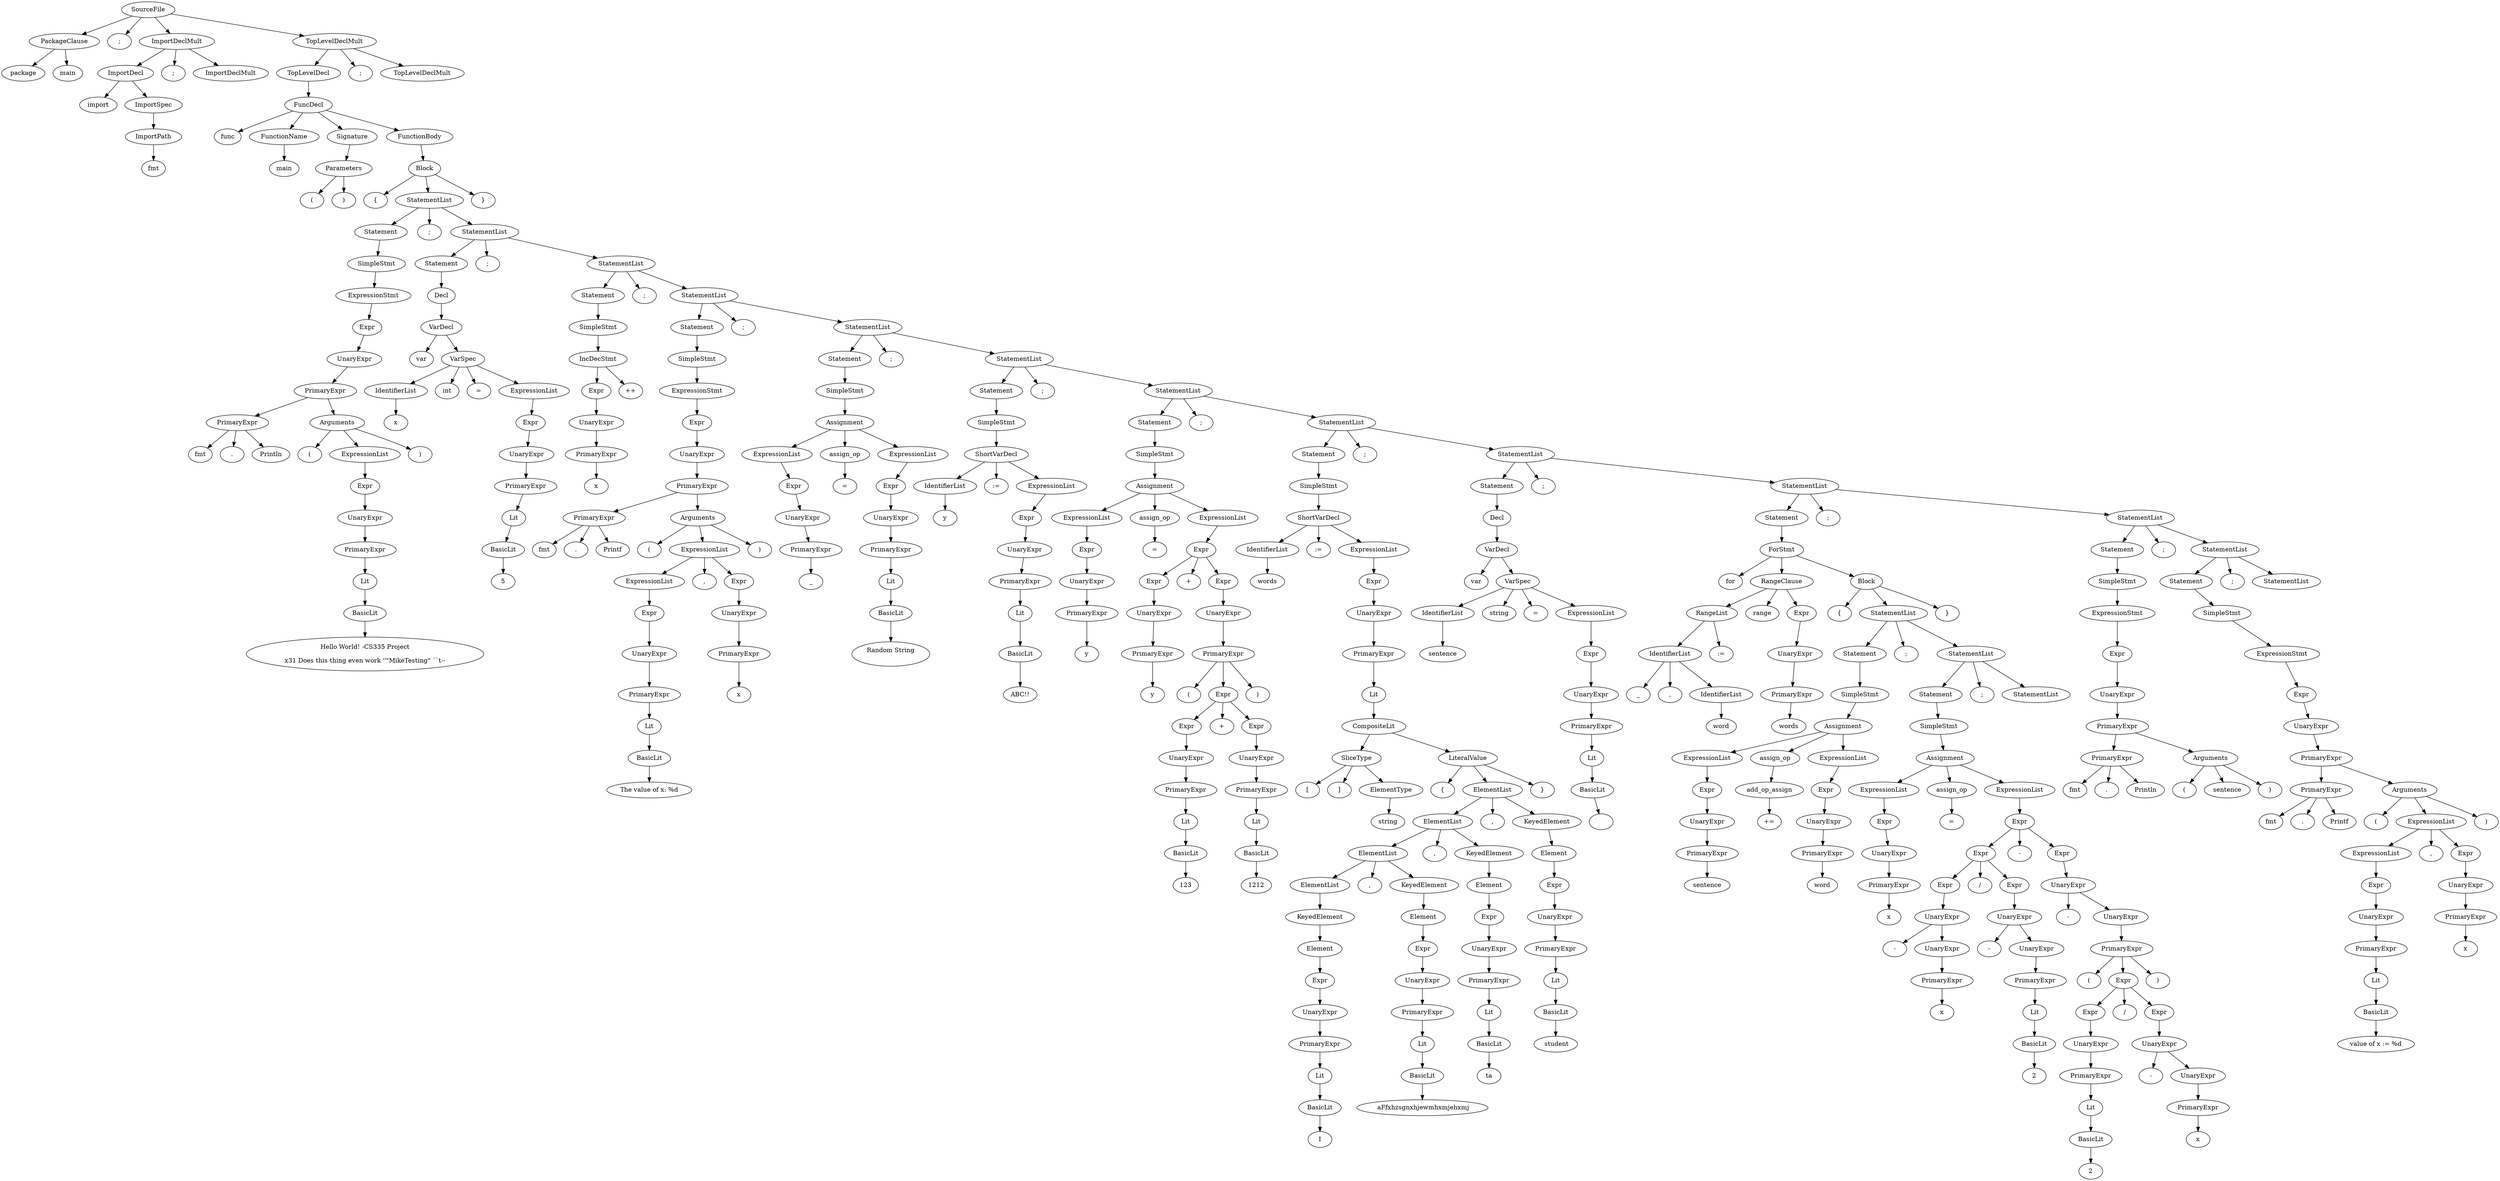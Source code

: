 digraph ParseTree {
0[label="SourceFile"]; 1[label="PackageClause"]; 0->1 ;
1[label="PackageClause"]; 2[label="package"]; 1->2 ;
1[label="PackageClause"]; 3[label="main"]; 1->3 ;
0[label="SourceFile"]; 4[label=";"]; 0->4 ;
0[label="SourceFile"]; 5[label="ImportDeclMult"]; 0->5 ;
5[label="ImportDeclMult"]; 6[label="ImportDecl"]; 5->6 ;
6[label="ImportDecl"]; 7[label="import"]; 6->7 ;
6[label="ImportDecl"]; 8[label="ImportSpec"]; 6->8 ;
8[label="ImportSpec"]; 9[label="ImportPath"]; 8->9 ;
9[label="ImportPath"]; 10[label="fmt"]; 9->10 ;
5[label="ImportDeclMult"]; 11[label=";"]; 5->11 ;
5[label="ImportDeclMult"]; 12[label="ImportDeclMult"]; 5->12 ;
0[label="SourceFile"]; 13[label="TopLevelDeclMult"]; 0->13 ;
13[label="TopLevelDeclMult"]; 14[label="TopLevelDecl"]; 13->14 ;
14[label="TopLevelDecl"]; 15[label="FuncDecl"]; 14->15 ;
15[label="FuncDecl"]; 16[label="func"]; 15->16 ;
15[label="FuncDecl"]; 17[label="FunctionName"]; 15->17 ;
17[label="FunctionName"]; 18[label="main"]; 17->18 ;
15[label="FuncDecl"]; 19[label="Signature"]; 15->19 ;
19[label="Signature"]; 20[label="Parameters"]; 19->20 ;
20[label="Parameters"]; 21[label="("]; 20->21 ;
20[label="Parameters"]; 22[label=")"]; 20->22 ;
15[label="FuncDecl"]; 23[label="FunctionBody"]; 15->23 ;
23[label="FunctionBody"]; 24[label="Block"]; 23->24 ;
24[label="Block"]; 25[label="{"]; 24->25 ;
24[label="Block"]; 26[label="StatementList"]; 24->26 ;
26[label="StatementList"]; 27[label="Statement"]; 26->27 ;
27[label="Statement"]; 28[label="SimpleStmt"]; 27->28 ;
28[label="SimpleStmt"]; 29[label="ExpressionStmt"]; 28->29 ;
29[label="ExpressionStmt"]; 30[label="Expr"]; 29->30 ;
30[label="Expr"]; 31[label="UnaryExpr"]; 30->31 ;
31[label="UnaryExpr"]; 32[label="PrimaryExpr"]; 31->32 ;
32[label="PrimaryExpr"]; 33[label="PrimaryExpr"]; 32->33 ;
33[label="PrimaryExpr"]; 34[label="fmt"]; 33->34 ;
33[label="PrimaryExpr"]; 35[label="."]; 33->35 ;
33[label="PrimaryExpr"]; 36[label="Println"]; 33->36 ;
32[label="PrimaryExpr"]; 37[label="Arguments"]; 32->37 ;
37[label="Arguments"]; 38[label="("]; 37->38 ;
37[label="Arguments"]; 39[label="ExpressionList"]; 37->39 ;
39[label="ExpressionList"]; 40[label="Expr"]; 39->40 ;
40[label="Expr"]; 41[label="UnaryExpr"]; 40->41 ;
41[label="UnaryExpr"]; 42[label="PrimaryExpr"]; 41->42 ;
42[label="PrimaryExpr"]; 43[label="Lit"]; 42->43 ;
43[label="Lit"]; 44[label="BasicLit"]; 43->44 ;
44[label="BasicLit"]; 45[label="Hello World! -CS335 Project\n\n\x31 Does this thing even work ''\"MikeTesting\" ``\t--"]; 44->45 ;
37[label="Arguments"]; 46[label=")"]; 37->46 ;
26[label="StatementList"]; 47[label=";"]; 26->47 ;
26[label="StatementList"]; 48[label="StatementList"]; 26->48 ;
48[label="StatementList"]; 49[label="Statement"]; 48->49 ;
49[label="Statement"]; 50[label="Decl"]; 49->50 ;
50[label="Decl"]; 51[label="VarDecl"]; 50->51 ;
51[label="VarDecl"]; 52[label="var"]; 51->52 ;
51[label="VarDecl"]; 53[label="VarSpec"]; 51->53 ;
53[label="VarSpec"]; 54[label="IdentifierList"]; 53->54 ;
54[label="IdentifierList"]; 55[label="x"]; 54->55 ;
53[label="VarSpec"]; 56[label="int"]; 53->56 ;
53[label="VarSpec"]; 57[label="="]; 53->57 ;
53[label="VarSpec"]; 58[label="ExpressionList"]; 53->58 ;
58[label="ExpressionList"]; 59[label="Expr"]; 58->59 ;
59[label="Expr"]; 60[label="UnaryExpr"]; 59->60 ;
60[label="UnaryExpr"]; 61[label="PrimaryExpr"]; 60->61 ;
61[label="PrimaryExpr"]; 62[label="Lit"]; 61->62 ;
62[label="Lit"]; 63[label="BasicLit"]; 62->63 ;
63[label="BasicLit"]; 64[label="5"]; 63->64 ;
48[label="StatementList"]; 65[label=";"]; 48->65 ;
48[label="StatementList"]; 66[label="StatementList"]; 48->66 ;
66[label="StatementList"]; 67[label="Statement"]; 66->67 ;
67[label="Statement"]; 68[label="SimpleStmt"]; 67->68 ;
68[label="SimpleStmt"]; 69[label="IncDecStmt"]; 68->69 ;
69[label="IncDecStmt"]; 70[label="Expr"]; 69->70 ;
70[label="Expr"]; 71[label="UnaryExpr"]; 70->71 ;
71[label="UnaryExpr"]; 72[label="PrimaryExpr"]; 71->72 ;
72[label="PrimaryExpr"]; 73[label="x"]; 72->73 ;
69[label="IncDecStmt"]; 74[label="++"]; 69->74 ;
66[label="StatementList"]; 75[label=";"]; 66->75 ;
66[label="StatementList"]; 76[label="StatementList"]; 66->76 ;
76[label="StatementList"]; 77[label="Statement"]; 76->77 ;
77[label="Statement"]; 78[label="SimpleStmt"]; 77->78 ;
78[label="SimpleStmt"]; 79[label="ExpressionStmt"]; 78->79 ;
79[label="ExpressionStmt"]; 80[label="Expr"]; 79->80 ;
80[label="Expr"]; 81[label="UnaryExpr"]; 80->81 ;
81[label="UnaryExpr"]; 82[label="PrimaryExpr"]; 81->82 ;
82[label="PrimaryExpr"]; 83[label="PrimaryExpr"]; 82->83 ;
83[label="PrimaryExpr"]; 84[label="fmt"]; 83->84 ;
83[label="PrimaryExpr"]; 85[label="."]; 83->85 ;
83[label="PrimaryExpr"]; 86[label="Printf"]; 83->86 ;
82[label="PrimaryExpr"]; 87[label="Arguments"]; 82->87 ;
87[label="Arguments"]; 88[label="("]; 87->88 ;
87[label="Arguments"]; 89[label="ExpressionList"]; 87->89 ;
89[label="ExpressionList"]; 90[label="ExpressionList"]; 89->90 ;
90[label="ExpressionList"]; 91[label="Expr"]; 90->91 ;
91[label="Expr"]; 92[label="UnaryExpr"]; 91->92 ;
92[label="UnaryExpr"]; 93[label="PrimaryExpr"]; 92->93 ;
93[label="PrimaryExpr"]; 94[label="Lit"]; 93->94 ;
94[label="Lit"]; 95[label="BasicLit"]; 94->95 ;
95[label="BasicLit"]; 96[label="The value of x: %d\n"]; 95->96 ;
89[label="ExpressionList"]; 97[label=","]; 89->97 ;
89[label="ExpressionList"]; 98[label="Expr"]; 89->98 ;
98[label="Expr"]; 99[label="UnaryExpr"]; 98->99 ;
99[label="UnaryExpr"]; 100[label="PrimaryExpr"]; 99->100 ;
100[label="PrimaryExpr"]; 101[label="x"]; 100->101 ;
87[label="Arguments"]; 102[label=")"]; 87->102 ;
76[label="StatementList"]; 103[label=";"]; 76->103 ;
76[label="StatementList"]; 104[label="StatementList"]; 76->104 ;
104[label="StatementList"]; 105[label="Statement"]; 104->105 ;
105[label="Statement"]; 106[label="SimpleStmt"]; 105->106 ;
106[label="SimpleStmt"]; 107[label="Assignment"]; 106->107 ;
107[label="Assignment"]; 108[label="ExpressionList"]; 107->108 ;
108[label="ExpressionList"]; 109[label="Expr"]; 108->109 ;
109[label="Expr"]; 110[label="UnaryExpr"]; 109->110 ;
110[label="UnaryExpr"]; 111[label="PrimaryExpr"]; 110->111 ;
111[label="PrimaryExpr"]; 112[label="_"]; 111->112 ;
107[label="Assignment"]; 113[label="assign_op"]; 107->113 ;
113[label="assign_op"]; 114[label="="]; 113->114 ;
107[label="Assignment"]; 115[label="ExpressionList"]; 107->115 ;
115[label="ExpressionList"]; 116[label="Expr"]; 115->116 ;
116[label="Expr"]; 117[label="UnaryExpr"]; 116->117 ;
117[label="UnaryExpr"]; 118[label="PrimaryExpr"]; 117->118 ;
118[label="PrimaryExpr"]; 119[label="Lit"]; 118->119 ;
119[label="Lit"]; 120[label="BasicLit"]; 119->120 ;
120[label="BasicLit"]; 121[label="Random String\n\n"]; 120->121 ;
104[label="StatementList"]; 122[label=";"]; 104->122 ;
104[label="StatementList"]; 123[label="StatementList"]; 104->123 ;
123[label="StatementList"]; 124[label="Statement"]; 123->124 ;
124[label="Statement"]; 125[label="SimpleStmt"]; 124->125 ;
125[label="SimpleStmt"]; 126[label="ShortVarDecl"]; 125->126 ;
126[label="ShortVarDecl"]; 127[label="IdentifierList"]; 126->127 ;
127[label="IdentifierList"]; 128[label="y"]; 127->128 ;
126[label="ShortVarDecl"]; 129[label=":="]; 126->129 ;
126[label="ShortVarDecl"]; 130[label="ExpressionList"]; 126->130 ;
130[label="ExpressionList"]; 131[label="Expr"]; 130->131 ;
131[label="Expr"]; 132[label="UnaryExpr"]; 131->132 ;
132[label="UnaryExpr"]; 133[label="PrimaryExpr"]; 132->133 ;
133[label="PrimaryExpr"]; 134[label="Lit"]; 133->134 ;
134[label="Lit"]; 135[label="BasicLit"]; 134->135 ;
135[label="BasicLit"]; 136[label="ABC!!"]; 135->136 ;
123[label="StatementList"]; 137[label=";"]; 123->137 ;
123[label="StatementList"]; 138[label="StatementList"]; 123->138 ;
138[label="StatementList"]; 139[label="Statement"]; 138->139 ;
139[label="Statement"]; 140[label="SimpleStmt"]; 139->140 ;
140[label="SimpleStmt"]; 141[label="Assignment"]; 140->141 ;
141[label="Assignment"]; 142[label="ExpressionList"]; 141->142 ;
142[label="ExpressionList"]; 143[label="Expr"]; 142->143 ;
143[label="Expr"]; 144[label="UnaryExpr"]; 143->144 ;
144[label="UnaryExpr"]; 145[label="PrimaryExpr"]; 144->145 ;
145[label="PrimaryExpr"]; 146[label="y"]; 145->146 ;
141[label="Assignment"]; 147[label="assign_op"]; 141->147 ;
147[label="assign_op"]; 148[label="="]; 147->148 ;
141[label="Assignment"]; 149[label="ExpressionList"]; 141->149 ;
149[label="ExpressionList"]; 150[label="Expr"]; 149->150 ;
150[label="Expr"]; 151[label="Expr"]; 150->151 ;
151[label="Expr"]; 152[label="UnaryExpr"]; 151->152 ;
152[label="UnaryExpr"]; 153[label="PrimaryExpr"]; 152->153 ;
153[label="PrimaryExpr"]; 154[label="y"]; 153->154 ;
150[label="Expr"]; 155[label="+"]; 150->155 ;
150[label="Expr"]; 156[label="Expr"]; 150->156 ;
156[label="Expr"]; 157[label="UnaryExpr"]; 156->157 ;
157[label="UnaryExpr"]; 158[label="PrimaryExpr"]; 157->158 ;
158[label="PrimaryExpr"]; 159[label="("]; 158->159 ;
158[label="PrimaryExpr"]; 160[label="Expr"]; 158->160 ;
160[label="Expr"]; 161[label="Expr"]; 160->161 ;
161[label="Expr"]; 162[label="UnaryExpr"]; 161->162 ;
162[label="UnaryExpr"]; 163[label="PrimaryExpr"]; 162->163 ;
163[label="PrimaryExpr"]; 164[label="Lit"]; 163->164 ;
164[label="Lit"]; 165[label="BasicLit"]; 164->165 ;
165[label="BasicLit"]; 166[label="123"]; 165->166 ;
160[label="Expr"]; 167[label="+"]; 160->167 ;
160[label="Expr"]; 168[label="Expr"]; 160->168 ;
168[label="Expr"]; 169[label="UnaryExpr"]; 168->169 ;
169[label="UnaryExpr"]; 170[label="PrimaryExpr"]; 169->170 ;
170[label="PrimaryExpr"]; 171[label="Lit"]; 170->171 ;
171[label="Lit"]; 172[label="BasicLit"]; 171->172 ;
172[label="BasicLit"]; 173[label="1212"]; 172->173 ;
158[label="PrimaryExpr"]; 174[label=")"]; 158->174 ;
138[label="StatementList"]; 175[label=";"]; 138->175 ;
138[label="StatementList"]; 176[label="StatementList"]; 138->176 ;
176[label="StatementList"]; 177[label="Statement"]; 176->177 ;
177[label="Statement"]; 178[label="SimpleStmt"]; 177->178 ;
178[label="SimpleStmt"]; 179[label="ShortVarDecl"]; 178->179 ;
179[label="ShortVarDecl"]; 180[label="IdentifierList"]; 179->180 ;
180[label="IdentifierList"]; 181[label="words"]; 180->181 ;
179[label="ShortVarDecl"]; 182[label=":="]; 179->182 ;
179[label="ShortVarDecl"]; 183[label="ExpressionList"]; 179->183 ;
183[label="ExpressionList"]; 184[label="Expr"]; 183->184 ;
184[label="Expr"]; 185[label="UnaryExpr"]; 184->185 ;
185[label="UnaryExpr"]; 186[label="PrimaryExpr"]; 185->186 ;
186[label="PrimaryExpr"]; 187[label="Lit"]; 186->187 ;
187[label="Lit"]; 188[label="CompositeLit"]; 187->188 ;
188[label="CompositeLit"]; 189[label="SliceType"]; 188->189 ;
189[label="SliceType"]; 190[label="["]; 189->190 ;
189[label="SliceType"]; 191[label="]"]; 189->191 ;
189[label="SliceType"]; 192[label="ElementType"]; 189->192 ;
192[label="ElementType"]; 193[label="string"]; 192->193 ;
188[label="CompositeLit"]; 194[label="LiteralValue"]; 188->194 ;
194[label="LiteralValue"]; 195[label="{"]; 194->195 ;
194[label="LiteralValue"]; 196[label="ElementList"]; 194->196 ;
196[label="ElementList"]; 197[label="ElementList"]; 196->197 ;
197[label="ElementList"]; 198[label="ElementList"]; 197->198 ;
198[label="ElementList"]; 199[label="ElementList"]; 198->199 ;
199[label="ElementList"]; 200[label="KeyedElement"]; 199->200 ;
200[label="KeyedElement"]; 201[label="Element"]; 200->201 ;
201[label="Element"]; 202[label="Expr"]; 201->202 ;
202[label="Expr"]; 203[label="UnaryExpr"]; 202->203 ;
203[label="UnaryExpr"]; 204[label="PrimaryExpr"]; 203->204 ;
204[label="PrimaryExpr"]; 205[label="Lit"]; 204->205 ;
205[label="Lit"]; 206[label="BasicLit"]; 205->206 ;
206[label="BasicLit"]; 207[label="I"]; 206->207 ;
198[label="ElementList"]; 208[label=","]; 198->208 ;
198[label="ElementList"]; 209[label="KeyedElement"]; 198->209 ;
209[label="KeyedElement"]; 210[label="Element"]; 209->210 ;
210[label="Element"]; 211[label="Expr"]; 210->211 ;
211[label="Expr"]; 212[label="UnaryExpr"]; 211->212 ;
212[label="UnaryExpr"]; 213[label="PrimaryExpr"]; 212->213 ;
213[label="PrimaryExpr"]; 214[label="Lit"]; 213->214 ;
214[label="Lit"]; 215[label="BasicLit"]; 214->215 ;
215[label="BasicLit"]; 216[label=" aFfxhzsgnxhjewmhxmjehxmj"]; 215->216 ;
197[label="ElementList"]; 217[label=","]; 197->217 ;
197[label="ElementList"]; 218[label="KeyedElement"]; 197->218 ;
218[label="KeyedElement"]; 219[label="Element"]; 218->219 ;
219[label="Element"]; 220[label="Expr"]; 219->220 ;
220[label="Expr"]; 221[label="UnaryExpr"]; 220->221 ;
221[label="UnaryExpr"]; 222[label="PrimaryExpr"]; 221->222 ;
222[label="PrimaryExpr"]; 223[label="Lit"]; 222->223 ;
223[label="Lit"]; 224[label="BasicLit"]; 223->224 ;
224[label="BasicLit"]; 225[label="\ta"]; 224->225 ;
196[label="ElementList"]; 226[label=","]; 196->226 ;
196[label="ElementList"]; 227[label="KeyedElement"]; 196->227 ;
227[label="KeyedElement"]; 228[label="Element"]; 227->228 ;
228[label="Element"]; 229[label="Expr"]; 228->229 ;
229[label="Expr"]; 230[label="UnaryExpr"]; 229->230 ;
230[label="UnaryExpr"]; 231[label="PrimaryExpr"]; 230->231 ;
231[label="PrimaryExpr"]; 232[label="Lit"]; 231->232 ;
232[label="Lit"]; 233[label="BasicLit"]; 232->233 ;
233[label="BasicLit"]; 234[label=" student"]; 233->234 ;
194[label="LiteralValue"]; 235[label="}"]; 194->235 ;
176[label="StatementList"]; 236[label=";"]; 176->236 ;
176[label="StatementList"]; 237[label="StatementList"]; 176->237 ;
237[label="StatementList"]; 238[label="Statement"]; 237->238 ;
238[label="Statement"]; 239[label="Decl"]; 238->239 ;
239[label="Decl"]; 240[label="VarDecl"]; 239->240 ;
240[label="VarDecl"]; 241[label="var"]; 240->241 ;
240[label="VarDecl"]; 242[label="VarSpec"]; 240->242 ;
242[label="VarSpec"]; 243[label="IdentifierList"]; 242->243 ;
243[label="IdentifierList"]; 244[label="sentence"]; 243->244 ;
242[label="VarSpec"]; 245[label="string"]; 242->245 ;
242[label="VarSpec"]; 246[label="="]; 242->246 ;
242[label="VarSpec"]; 247[label="ExpressionList"]; 242->247 ;
247[label="ExpressionList"]; 248[label="Expr"]; 247->248 ;
248[label="Expr"]; 249[label="UnaryExpr"]; 248->249 ;
249[label="UnaryExpr"]; 250[label="PrimaryExpr"]; 249->250 ;
250[label="PrimaryExpr"]; 251[label="Lit"]; 250->251 ;
251[label="Lit"]; 252[label="BasicLit"]; 251->252 ;
252[label="BasicLit"]; 253[label=""]; 252->253 ;
237[label="StatementList"]; 254[label=";"]; 237->254 ;
237[label="StatementList"]; 255[label="StatementList"]; 237->255 ;
255[label="StatementList"]; 256[label="Statement"]; 255->256 ;
256[label="Statement"]; 257[label="ForStmt"]; 256->257 ;
257[label="ForStmt"]; 258[label="for"]; 257->258 ;
257[label="ForStmt"]; 259[label="RangeClause"]; 257->259 ;
259[label="RangeClause"]; 260[label="RangeList"]; 259->260 ;
260[label="RangeList"]; 261[label="IdentifierList"]; 260->261 ;
261[label="IdentifierList"]; 262[label="_"]; 261->262 ;
261[label="IdentifierList"]; 263[label=","]; 261->263 ;
261[label="IdentifierList"]; 264[label="IdentifierList"]; 261->264 ;
264[label="IdentifierList"]; 265[label="word"]; 264->265 ;
260[label="RangeList"]; 266[label=":="]; 260->266 ;
259[label="RangeClause"]; 267[label="range"]; 259->267 ;
259[label="RangeClause"]; 268[label="Expr"]; 259->268 ;
268[label="Expr"]; 269[label="UnaryExpr"]; 268->269 ;
269[label="UnaryExpr"]; 270[label="PrimaryExpr"]; 269->270 ;
270[label="PrimaryExpr"]; 271[label="words"]; 270->271 ;
257[label="ForStmt"]; 272[label="Block"]; 257->272 ;
272[label="Block"]; 273[label="{"]; 272->273 ;
272[label="Block"]; 274[label="StatementList"]; 272->274 ;
274[label="StatementList"]; 275[label="Statement"]; 274->275 ;
275[label="Statement"]; 276[label="SimpleStmt"]; 275->276 ;
276[label="SimpleStmt"]; 277[label="Assignment"]; 276->277 ;
277[label="Assignment"]; 278[label="ExpressionList"]; 277->278 ;
278[label="ExpressionList"]; 279[label="Expr"]; 278->279 ;
279[label="Expr"]; 280[label="UnaryExpr"]; 279->280 ;
280[label="UnaryExpr"]; 281[label="PrimaryExpr"]; 280->281 ;
281[label="PrimaryExpr"]; 282[label="sentence"]; 281->282 ;
277[label="Assignment"]; 283[label="assign_op"]; 277->283 ;
283[label="assign_op"]; 284[label="add_op_assign"]; 283->284 ;
284[label="add_op_assign"]; 285[label="+="]; 284->285 ;
277[label="Assignment"]; 286[label="ExpressionList"]; 277->286 ;
286[label="ExpressionList"]; 287[label="Expr"]; 286->287 ;
287[label="Expr"]; 288[label="UnaryExpr"]; 287->288 ;
288[label="UnaryExpr"]; 289[label="PrimaryExpr"]; 288->289 ;
289[label="PrimaryExpr"]; 290[label="word"]; 289->290 ;
274[label="StatementList"]; 291[label=";"]; 274->291 ;
274[label="StatementList"]; 292[label="StatementList"]; 274->292 ;
292[label="StatementList"]; 293[label="Statement"]; 292->293 ;
293[label="Statement"]; 294[label="SimpleStmt"]; 293->294 ;
294[label="SimpleStmt"]; 295[label="Assignment"]; 294->295 ;
295[label="Assignment"]; 296[label="ExpressionList"]; 295->296 ;
296[label="ExpressionList"]; 297[label="Expr"]; 296->297 ;
297[label="Expr"]; 298[label="UnaryExpr"]; 297->298 ;
298[label="UnaryExpr"]; 299[label="PrimaryExpr"]; 298->299 ;
299[label="PrimaryExpr"]; 300[label="x"]; 299->300 ;
295[label="Assignment"]; 301[label="assign_op"]; 295->301 ;
301[label="assign_op"]; 302[label="="]; 301->302 ;
295[label="Assignment"]; 303[label="ExpressionList"]; 295->303 ;
303[label="ExpressionList"]; 304[label="Expr"]; 303->304 ;
304[label="Expr"]; 305[label="Expr"]; 304->305 ;
305[label="Expr"]; 306[label="Expr"]; 305->306 ;
306[label="Expr"]; 307[label="UnaryExpr"]; 306->307 ;
307[label="UnaryExpr"]; 308[label="-"]; 307->308 ;
307[label="UnaryExpr"]; 309[label="UnaryExpr"]; 307->309 ;
309[label="UnaryExpr"]; 310[label="PrimaryExpr"]; 309->310 ;
310[label="PrimaryExpr"]; 311[label="x"]; 310->311 ;
305[label="Expr"]; 312[label="/"]; 305->312 ;
305[label="Expr"]; 313[label="Expr"]; 305->313 ;
313[label="Expr"]; 314[label="UnaryExpr"]; 313->314 ;
314[label="UnaryExpr"]; 315[label="-"]; 314->315 ;
314[label="UnaryExpr"]; 316[label="UnaryExpr"]; 314->316 ;
316[label="UnaryExpr"]; 317[label="PrimaryExpr"]; 316->317 ;
317[label="PrimaryExpr"]; 318[label="Lit"]; 317->318 ;
318[label="Lit"]; 319[label="BasicLit"]; 318->319 ;
319[label="BasicLit"]; 320[label="2"]; 319->320 ;
304[label="Expr"]; 321[label="-"]; 304->321 ;
304[label="Expr"]; 322[label="Expr"]; 304->322 ;
322[label="Expr"]; 323[label="UnaryExpr"]; 322->323 ;
323[label="UnaryExpr"]; 324[label="-"]; 323->324 ;
323[label="UnaryExpr"]; 325[label="UnaryExpr"]; 323->325 ;
325[label="UnaryExpr"]; 326[label="PrimaryExpr"]; 325->326 ;
326[label="PrimaryExpr"]; 327[label="("]; 326->327 ;
326[label="PrimaryExpr"]; 328[label="Expr"]; 326->328 ;
328[label="Expr"]; 329[label="Expr"]; 328->329 ;
329[label="Expr"]; 330[label="UnaryExpr"]; 329->330 ;
330[label="UnaryExpr"]; 331[label="PrimaryExpr"]; 330->331 ;
331[label="PrimaryExpr"]; 332[label="Lit"]; 331->332 ;
332[label="Lit"]; 333[label="BasicLit"]; 332->333 ;
333[label="BasicLit"]; 334[label="2"]; 333->334 ;
328[label="Expr"]; 335[label="/"]; 328->335 ;
328[label="Expr"]; 336[label="Expr"]; 328->336 ;
336[label="Expr"]; 337[label="UnaryExpr"]; 336->337 ;
337[label="UnaryExpr"]; 338[label="-"]; 337->338 ;
337[label="UnaryExpr"]; 339[label="UnaryExpr"]; 337->339 ;
339[label="UnaryExpr"]; 340[label="PrimaryExpr"]; 339->340 ;
340[label="PrimaryExpr"]; 341[label="x"]; 340->341 ;
326[label="PrimaryExpr"]; 342[label=")"]; 326->342 ;
292[label="StatementList"]; 343[label=";"]; 292->343 ;
292[label="StatementList"]; 344[label="StatementList"]; 292->344 ;
272[label="Block"]; 345[label="}"]; 272->345 ;
255[label="StatementList"]; 346[label=";"]; 255->346 ;
255[label="StatementList"]; 347[label="StatementList"]; 255->347 ;
347[label="StatementList"]; 348[label="Statement"]; 347->348 ;
348[label="Statement"]; 349[label="SimpleStmt"]; 348->349 ;
349[label="SimpleStmt"]; 350[label="ExpressionStmt"]; 349->350 ;
350[label="ExpressionStmt"]; 351[label="Expr"]; 350->351 ;
351[label="Expr"]; 352[label="UnaryExpr"]; 351->352 ;
352[label="UnaryExpr"]; 353[label="PrimaryExpr"]; 352->353 ;
353[label="PrimaryExpr"]; 354[label="PrimaryExpr"]; 353->354 ;
354[label="PrimaryExpr"]; 355[label="fmt"]; 354->355 ;
354[label="PrimaryExpr"]; 356[label="."]; 354->356 ;
354[label="PrimaryExpr"]; 357[label="Println"]; 354->357 ;
353[label="PrimaryExpr"]; 358[label="Arguments"]; 353->358 ;
358[label="Arguments"]; 359[label="("]; 358->359 ;
358[label="Arguments"]; 360[label="sentence"]; 358->360 ;
358[label="Arguments"]; 361[label=")"]; 358->361 ;
347[label="StatementList"]; 362[label=";"]; 347->362 ;
347[label="StatementList"]; 363[label="StatementList"]; 347->363 ;
363[label="StatementList"]; 364[label="Statement"]; 363->364 ;
364[label="Statement"]; 365[label="SimpleStmt"]; 364->365 ;
365[label="SimpleStmt"]; 366[label="ExpressionStmt"]; 365->366 ;
366[label="ExpressionStmt"]; 367[label="Expr"]; 366->367 ;
367[label="Expr"]; 368[label="UnaryExpr"]; 367->368 ;
368[label="UnaryExpr"]; 369[label="PrimaryExpr"]; 368->369 ;
369[label="PrimaryExpr"]; 370[label="PrimaryExpr"]; 369->370 ;
370[label="PrimaryExpr"]; 371[label="fmt"]; 370->371 ;
370[label="PrimaryExpr"]; 372[label="."]; 370->372 ;
370[label="PrimaryExpr"]; 373[label="Printf"]; 370->373 ;
369[label="PrimaryExpr"]; 374[label="Arguments"]; 369->374 ;
374[label="Arguments"]; 375[label="("]; 374->375 ;
374[label="Arguments"]; 376[label="ExpressionList"]; 374->376 ;
376[label="ExpressionList"]; 377[label="ExpressionList"]; 376->377 ;
377[label="ExpressionList"]; 378[label="Expr"]; 377->378 ;
378[label="Expr"]; 379[label="UnaryExpr"]; 378->379 ;
379[label="UnaryExpr"]; 380[label="PrimaryExpr"]; 379->380 ;
380[label="PrimaryExpr"]; 381[label="Lit"]; 380->381 ;
381[label="Lit"]; 382[label="BasicLit"]; 381->382 ;
382[label="BasicLit"]; 383[label="value of x := %d\n"]; 382->383 ;
376[label="ExpressionList"]; 384[label=","]; 376->384 ;
376[label="ExpressionList"]; 385[label="Expr"]; 376->385 ;
385[label="Expr"]; 386[label="UnaryExpr"]; 385->386 ;
386[label="UnaryExpr"]; 387[label="PrimaryExpr"]; 386->387 ;
387[label="PrimaryExpr"]; 388[label="x"]; 387->388 ;
374[label="Arguments"]; 389[label=")"]; 374->389 ;
363[label="StatementList"]; 390[label=";"]; 363->390 ;
363[label="StatementList"]; 391[label="StatementList"]; 363->391 ;
24[label="Block"]; 392[label="}"]; 24->392 ;
13[label="TopLevelDeclMult"]; 393[label=";"]; 13->393 ;
13[label="TopLevelDeclMult"]; 394[label="TopLevelDeclMult"]; 13->394 ;
}